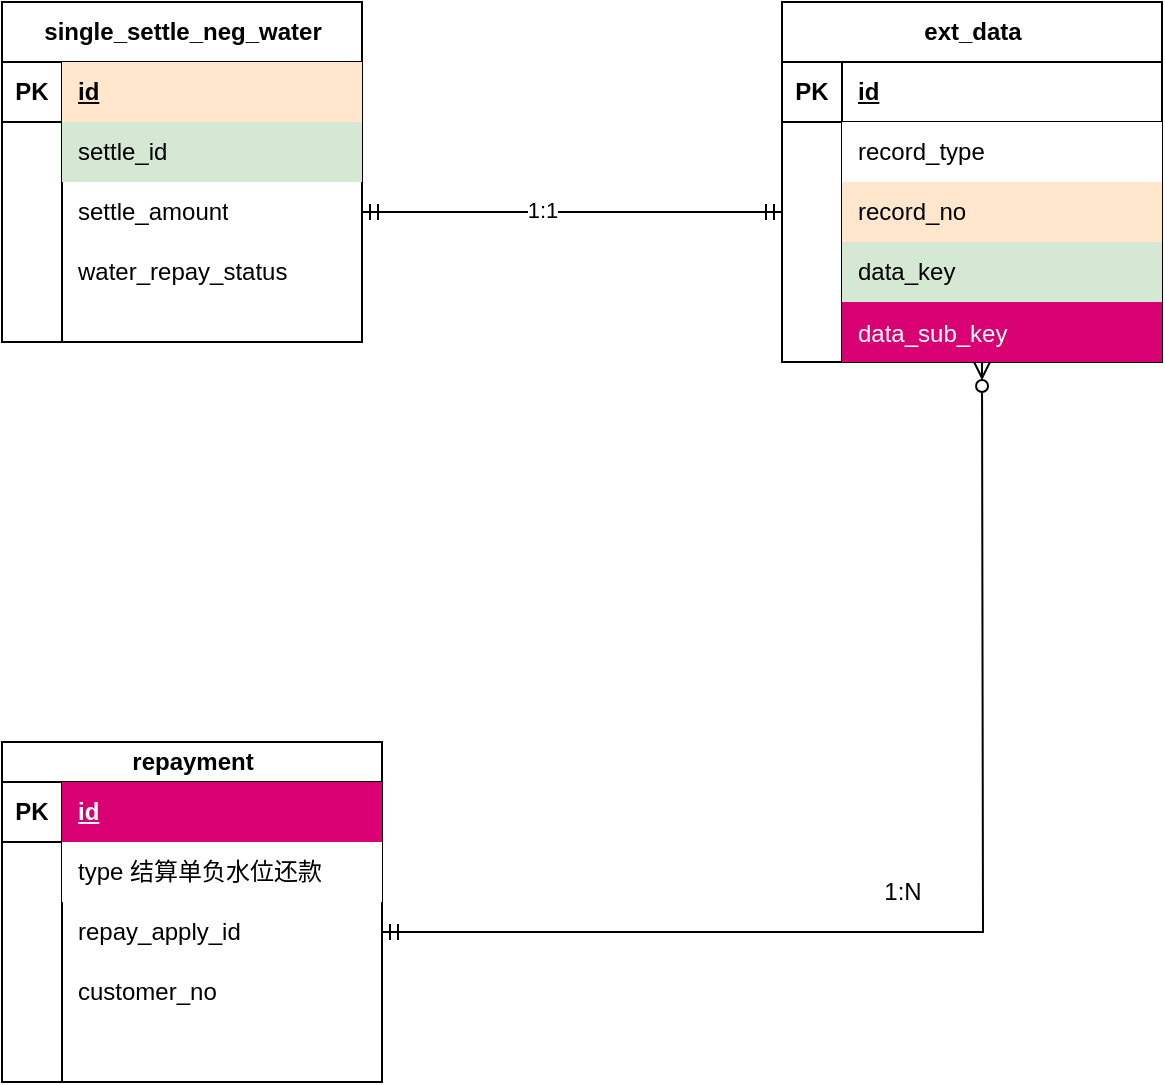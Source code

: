 <mxfile version="21.7.5" type="github">
  <diagram id="R2lEEEUBdFMjLlhIrx00" name="Page-1">
    <mxGraphModel dx="1434" dy="758" grid="1" gridSize="10" guides="1" tooltips="1" connect="1" arrows="1" fold="1" page="1" pageScale="1" pageWidth="850" pageHeight="1100" math="0" shadow="0" extFonts="Permanent Marker^https://fonts.googleapis.com/css?family=Permanent+Marker">
      <root>
        <mxCell id="0" />
        <mxCell id="1" parent="0" />
        <mxCell id="ngNt90XjEuuMCMkPSNne-1" value="single_settle_neg_water" style="shape=table;startSize=30;container=1;collapsible=1;childLayout=tableLayout;fixedRows=1;rowLines=0;fontStyle=1;align=center;resizeLast=1;html=1;swimlaneFillColor=none;" vertex="1" parent="1">
          <mxGeometry x="120" y="160" width="180" height="170" as="geometry" />
        </mxCell>
        <mxCell id="ngNt90XjEuuMCMkPSNne-2" value="" style="shape=tableRow;horizontal=0;startSize=0;swimlaneHead=0;swimlaneBody=0;fillColor=none;collapsible=0;dropTarget=0;points=[[0,0.5],[1,0.5]];portConstraint=eastwest;top=0;left=0;right=0;bottom=1;" vertex="1" parent="ngNt90XjEuuMCMkPSNne-1">
          <mxGeometry y="30" width="180" height="30" as="geometry" />
        </mxCell>
        <mxCell id="ngNt90XjEuuMCMkPSNne-3" value="PK" style="shape=partialRectangle;connectable=0;fillColor=none;top=0;left=0;bottom=0;right=0;fontStyle=1;overflow=hidden;whiteSpace=wrap;html=1;" vertex="1" parent="ngNt90XjEuuMCMkPSNne-2">
          <mxGeometry width="30" height="30" as="geometry">
            <mxRectangle width="30" height="30" as="alternateBounds" />
          </mxGeometry>
        </mxCell>
        <mxCell id="ngNt90XjEuuMCMkPSNne-4" value="id" style="shape=partialRectangle;connectable=0;fillColor=#ffe6cc;top=0;left=0;bottom=0;right=0;align=left;spacingLeft=6;fontStyle=5;overflow=hidden;whiteSpace=wrap;html=1;strokeColor=#d79b00;" vertex="1" parent="ngNt90XjEuuMCMkPSNne-2">
          <mxGeometry x="30" width="150" height="30" as="geometry">
            <mxRectangle width="150" height="30" as="alternateBounds" />
          </mxGeometry>
        </mxCell>
        <mxCell id="ngNt90XjEuuMCMkPSNne-5" value="" style="shape=tableRow;horizontal=0;startSize=0;swimlaneHead=0;swimlaneBody=0;fillColor=none;collapsible=0;dropTarget=0;points=[[0,0.5],[1,0.5]];portConstraint=eastwest;top=0;left=0;right=0;bottom=0;" vertex="1" parent="ngNt90XjEuuMCMkPSNne-1">
          <mxGeometry y="60" width="180" height="30" as="geometry" />
        </mxCell>
        <mxCell id="ngNt90XjEuuMCMkPSNne-6" value="" style="shape=partialRectangle;connectable=0;fillColor=none;top=0;left=0;bottom=0;right=0;editable=1;overflow=hidden;whiteSpace=wrap;html=1;" vertex="1" parent="ngNt90XjEuuMCMkPSNne-5">
          <mxGeometry width="30" height="30" as="geometry">
            <mxRectangle width="30" height="30" as="alternateBounds" />
          </mxGeometry>
        </mxCell>
        <mxCell id="ngNt90XjEuuMCMkPSNne-7" value="settle_id" style="shape=partialRectangle;connectable=0;top=0;left=0;bottom=0;right=0;align=left;spacingLeft=6;overflow=hidden;whiteSpace=wrap;html=1;fillColor=#d5e8d4;strokeColor=#82b366;" vertex="1" parent="ngNt90XjEuuMCMkPSNne-5">
          <mxGeometry x="30" width="150" height="30" as="geometry">
            <mxRectangle width="150" height="30" as="alternateBounds" />
          </mxGeometry>
        </mxCell>
        <mxCell id="ngNt90XjEuuMCMkPSNne-8" value="" style="shape=tableRow;horizontal=0;startSize=0;swimlaneHead=0;swimlaneBody=0;fillColor=none;collapsible=0;dropTarget=0;points=[[0,0.5],[1,0.5]];portConstraint=eastwest;top=0;left=0;right=0;bottom=0;" vertex="1" parent="ngNt90XjEuuMCMkPSNne-1">
          <mxGeometry y="90" width="180" height="30" as="geometry" />
        </mxCell>
        <mxCell id="ngNt90XjEuuMCMkPSNne-9" value="" style="shape=partialRectangle;connectable=0;fillColor=none;top=0;left=0;bottom=0;right=0;editable=1;overflow=hidden;whiteSpace=wrap;html=1;" vertex="1" parent="ngNt90XjEuuMCMkPSNne-8">
          <mxGeometry width="30" height="30" as="geometry">
            <mxRectangle width="30" height="30" as="alternateBounds" />
          </mxGeometry>
        </mxCell>
        <mxCell id="ngNt90XjEuuMCMkPSNne-10" value="settle_amount" style="shape=partialRectangle;connectable=0;fillColor=none;top=0;left=0;bottom=0;right=0;align=left;spacingLeft=6;overflow=hidden;whiteSpace=wrap;html=1;strokeWidth=1;strokeColor=#653939;" vertex="1" parent="ngNt90XjEuuMCMkPSNne-8">
          <mxGeometry x="30" width="150" height="30" as="geometry">
            <mxRectangle width="150" height="30" as="alternateBounds" />
          </mxGeometry>
        </mxCell>
        <mxCell id="ngNt90XjEuuMCMkPSNne-11" value="" style="shape=tableRow;horizontal=0;startSize=0;swimlaneHead=0;swimlaneBody=0;fillColor=none;collapsible=0;dropTarget=0;points=[[0,0.5],[1,0.5]];portConstraint=eastwest;top=0;left=0;right=0;bottom=0;" vertex="1" parent="ngNt90XjEuuMCMkPSNne-1">
          <mxGeometry y="120" width="180" height="30" as="geometry" />
        </mxCell>
        <mxCell id="ngNt90XjEuuMCMkPSNne-12" value="" style="shape=partialRectangle;connectable=0;fillColor=none;top=0;left=0;bottom=0;right=0;editable=1;overflow=hidden;whiteSpace=wrap;html=1;" vertex="1" parent="ngNt90XjEuuMCMkPSNne-11">
          <mxGeometry width="30" height="30" as="geometry">
            <mxRectangle width="30" height="30" as="alternateBounds" />
          </mxGeometry>
        </mxCell>
        <mxCell id="ngNt90XjEuuMCMkPSNne-13" value="water_repay_status" style="shape=partialRectangle;connectable=0;fillColor=none;top=0;left=0;bottom=0;right=0;align=left;spacingLeft=6;overflow=hidden;whiteSpace=wrap;html=1;" vertex="1" parent="ngNt90XjEuuMCMkPSNne-11">
          <mxGeometry x="30" width="150" height="30" as="geometry">
            <mxRectangle width="150" height="30" as="alternateBounds" />
          </mxGeometry>
        </mxCell>
        <mxCell id="ngNt90XjEuuMCMkPSNne-14" value="" style="shape=tableRow;horizontal=0;startSize=0;swimlaneHead=0;swimlaneBody=0;fillColor=none;collapsible=0;dropTarget=0;points=[[0,0.5],[1,0.5]];portConstraint=eastwest;top=0;left=0;right=0;bottom=0;" vertex="1" parent="ngNt90XjEuuMCMkPSNne-1">
          <mxGeometry y="150" width="180" height="20" as="geometry" />
        </mxCell>
        <mxCell id="ngNt90XjEuuMCMkPSNne-15" value="" style="shape=partialRectangle;connectable=0;fillColor=none;top=0;left=0;bottom=0;right=0;editable=1;overflow=hidden;" vertex="1" parent="ngNt90XjEuuMCMkPSNne-14">
          <mxGeometry width="30" height="20" as="geometry">
            <mxRectangle width="30" height="20" as="alternateBounds" />
          </mxGeometry>
        </mxCell>
        <mxCell id="ngNt90XjEuuMCMkPSNne-16" value="" style="shape=partialRectangle;connectable=0;fillColor=none;top=0;left=0;bottom=0;right=0;align=left;spacingLeft=6;overflow=hidden;" vertex="1" parent="ngNt90XjEuuMCMkPSNne-14">
          <mxGeometry x="30" width="150" height="20" as="geometry">
            <mxRectangle width="150" height="20" as="alternateBounds" />
          </mxGeometry>
        </mxCell>
        <mxCell id="ngNt90XjEuuMCMkPSNne-17" value="ext_data" style="shape=table;startSize=30;container=1;collapsible=1;childLayout=tableLayout;fixedRows=1;rowLines=0;fontStyle=1;align=center;resizeLast=1;html=1;swimlaneFillColor=none;" vertex="1" parent="1">
          <mxGeometry x="510" y="160" width="190" height="180" as="geometry" />
        </mxCell>
        <mxCell id="ngNt90XjEuuMCMkPSNne-18" value="" style="shape=tableRow;horizontal=0;startSize=0;swimlaneHead=0;swimlaneBody=0;fillColor=none;collapsible=0;dropTarget=0;points=[[0,0.5],[1,0.5]];portConstraint=eastwest;top=0;left=0;right=0;bottom=1;" vertex="1" parent="ngNt90XjEuuMCMkPSNne-17">
          <mxGeometry y="30" width="190" height="30" as="geometry" />
        </mxCell>
        <mxCell id="ngNt90XjEuuMCMkPSNne-19" value="PK" style="shape=partialRectangle;connectable=0;fillColor=none;top=0;left=0;bottom=0;right=0;fontStyle=1;overflow=hidden;whiteSpace=wrap;html=1;" vertex="1" parent="ngNt90XjEuuMCMkPSNne-18">
          <mxGeometry width="30" height="30" as="geometry">
            <mxRectangle width="30" height="30" as="alternateBounds" />
          </mxGeometry>
        </mxCell>
        <mxCell id="ngNt90XjEuuMCMkPSNne-20" value="id" style="shape=partialRectangle;connectable=0;fillColor=none;top=0;left=0;bottom=0;right=0;align=left;spacingLeft=6;fontStyle=5;overflow=hidden;whiteSpace=wrap;html=1;" vertex="1" parent="ngNt90XjEuuMCMkPSNne-18">
          <mxGeometry x="30" width="160" height="30" as="geometry">
            <mxRectangle width="160" height="30" as="alternateBounds" />
          </mxGeometry>
        </mxCell>
        <mxCell id="ngNt90XjEuuMCMkPSNne-21" value="" style="shape=tableRow;horizontal=0;startSize=0;swimlaneHead=0;swimlaneBody=0;fillColor=none;collapsible=0;dropTarget=0;points=[[0,0.5],[1,0.5]];portConstraint=eastwest;top=0;left=0;right=0;bottom=0;" vertex="1" parent="ngNt90XjEuuMCMkPSNne-17">
          <mxGeometry y="60" width="190" height="30" as="geometry" />
        </mxCell>
        <mxCell id="ngNt90XjEuuMCMkPSNne-22" value="" style="shape=partialRectangle;connectable=0;fillColor=none;top=0;left=0;bottom=0;right=0;editable=1;overflow=hidden;whiteSpace=wrap;html=1;" vertex="1" parent="ngNt90XjEuuMCMkPSNne-21">
          <mxGeometry width="30" height="30" as="geometry">
            <mxRectangle width="30" height="30" as="alternateBounds" />
          </mxGeometry>
        </mxCell>
        <mxCell id="ngNt90XjEuuMCMkPSNne-23" value="record_type" style="shape=partialRectangle;connectable=0;top=0;left=0;bottom=0;right=0;align=left;spacingLeft=6;overflow=hidden;whiteSpace=wrap;html=1;" vertex="1" parent="ngNt90XjEuuMCMkPSNne-21">
          <mxGeometry x="30" width="160" height="30" as="geometry">
            <mxRectangle width="160" height="30" as="alternateBounds" />
          </mxGeometry>
        </mxCell>
        <mxCell id="ngNt90XjEuuMCMkPSNne-24" value="" style="shape=tableRow;horizontal=0;startSize=0;swimlaneHead=0;swimlaneBody=0;fillColor=none;collapsible=0;dropTarget=0;points=[[0,0.5],[1,0.5]];portConstraint=eastwest;top=0;left=0;right=0;bottom=0;" vertex="1" parent="ngNt90XjEuuMCMkPSNne-17">
          <mxGeometry y="90" width="190" height="30" as="geometry" />
        </mxCell>
        <mxCell id="ngNt90XjEuuMCMkPSNne-25" value="" style="shape=partialRectangle;connectable=0;fillColor=none;top=0;left=0;bottom=0;right=0;editable=1;overflow=hidden;whiteSpace=wrap;html=1;" vertex="1" parent="ngNt90XjEuuMCMkPSNne-24">
          <mxGeometry width="30" height="30" as="geometry">
            <mxRectangle width="30" height="30" as="alternateBounds" />
          </mxGeometry>
        </mxCell>
        <mxCell id="ngNt90XjEuuMCMkPSNne-26" value="record_no" style="shape=partialRectangle;connectable=0;fillColor=#ffe6cc;top=0;left=0;bottom=0;right=0;align=left;spacingLeft=6;overflow=hidden;whiteSpace=wrap;html=1;strokeWidth=1;strokeColor=#d79b00;" vertex="1" parent="ngNt90XjEuuMCMkPSNne-24">
          <mxGeometry x="30" width="160" height="30" as="geometry">
            <mxRectangle width="160" height="30" as="alternateBounds" />
          </mxGeometry>
        </mxCell>
        <mxCell id="ngNt90XjEuuMCMkPSNne-27" value="" style="shape=tableRow;horizontal=0;startSize=0;swimlaneHead=0;swimlaneBody=0;fillColor=none;collapsible=0;dropTarget=0;points=[[0,0.5],[1,0.5]];portConstraint=eastwest;top=0;left=0;right=0;bottom=0;" vertex="1" parent="ngNt90XjEuuMCMkPSNne-17">
          <mxGeometry y="120" width="190" height="30" as="geometry" />
        </mxCell>
        <mxCell id="ngNt90XjEuuMCMkPSNne-28" value="" style="shape=partialRectangle;connectable=0;fillColor=none;top=0;left=0;bottom=0;right=0;editable=1;overflow=hidden;whiteSpace=wrap;html=1;" vertex="1" parent="ngNt90XjEuuMCMkPSNne-27">
          <mxGeometry width="30" height="30" as="geometry">
            <mxRectangle width="30" height="30" as="alternateBounds" />
          </mxGeometry>
        </mxCell>
        <mxCell id="ngNt90XjEuuMCMkPSNne-29" value="data_key" style="shape=partialRectangle;connectable=0;fillColor=#d5e8d4;top=0;left=0;bottom=0;right=0;align=left;spacingLeft=6;overflow=hidden;whiteSpace=wrap;html=1;strokeColor=#82b366;" vertex="1" parent="ngNt90XjEuuMCMkPSNne-27">
          <mxGeometry x="30" width="160" height="30" as="geometry">
            <mxRectangle width="160" height="30" as="alternateBounds" />
          </mxGeometry>
        </mxCell>
        <mxCell id="ngNt90XjEuuMCMkPSNne-30" value="" style="shape=tableRow;horizontal=0;startSize=0;swimlaneHead=0;swimlaneBody=0;fillColor=none;collapsible=0;dropTarget=0;points=[[0,0.5],[1,0.5]];portConstraint=eastwest;top=0;left=0;right=0;bottom=0;" vertex="1" parent="ngNt90XjEuuMCMkPSNne-17">
          <mxGeometry y="150" width="190" height="30" as="geometry" />
        </mxCell>
        <mxCell id="ngNt90XjEuuMCMkPSNne-31" value="" style="shape=partialRectangle;connectable=0;fillColor=none;top=0;left=0;bottom=0;right=0;editable=1;overflow=hidden;" vertex="1" parent="ngNt90XjEuuMCMkPSNne-30">
          <mxGeometry width="30" height="30" as="geometry">
            <mxRectangle width="30" height="30" as="alternateBounds" />
          </mxGeometry>
        </mxCell>
        <mxCell id="ngNt90XjEuuMCMkPSNne-32" value="data_sub_key" style="shape=partialRectangle;connectable=0;fillColor=#d80073;top=0;left=0;bottom=0;right=0;align=left;spacingLeft=6;overflow=hidden;fontColor=#ffffff;strokeColor=#A50040;" vertex="1" parent="ngNt90XjEuuMCMkPSNne-30">
          <mxGeometry x="30" width="160" height="30" as="geometry">
            <mxRectangle width="160" height="30" as="alternateBounds" />
          </mxGeometry>
        </mxCell>
        <mxCell id="ngNt90XjEuuMCMkPSNne-33" value="repayment" style="shape=table;startSize=20;container=1;collapsible=1;childLayout=tableLayout;fixedRows=1;rowLines=0;fontStyle=1;align=center;resizeLast=1;html=1;swimlaneFillColor=none;" vertex="1" parent="1">
          <mxGeometry x="120" y="530" width="190" height="170" as="geometry" />
        </mxCell>
        <mxCell id="ngNt90XjEuuMCMkPSNne-34" value="" style="shape=tableRow;horizontal=0;startSize=0;swimlaneHead=0;swimlaneBody=0;fillColor=none;collapsible=0;dropTarget=0;points=[[0,0.5],[1,0.5]];portConstraint=eastwest;top=0;left=0;right=0;bottom=1;" vertex="1" parent="ngNt90XjEuuMCMkPSNne-33">
          <mxGeometry y="20" width="190" height="30" as="geometry" />
        </mxCell>
        <mxCell id="ngNt90XjEuuMCMkPSNne-35" value="PK" style="shape=partialRectangle;connectable=0;fillColor=none;top=0;left=0;bottom=0;right=0;fontStyle=1;overflow=hidden;whiteSpace=wrap;html=1;" vertex="1" parent="ngNt90XjEuuMCMkPSNne-34">
          <mxGeometry width="30" height="30" as="geometry">
            <mxRectangle width="30" height="30" as="alternateBounds" />
          </mxGeometry>
        </mxCell>
        <mxCell id="ngNt90XjEuuMCMkPSNne-36" value="id" style="shape=partialRectangle;connectable=0;fillColor=#d80073;top=0;left=0;bottom=0;right=0;align=left;spacingLeft=6;fontStyle=5;overflow=hidden;whiteSpace=wrap;html=1;fontColor=#ffffff;strokeColor=#A50040;" vertex="1" parent="ngNt90XjEuuMCMkPSNne-34">
          <mxGeometry x="30" width="160" height="30" as="geometry">
            <mxRectangle width="160" height="30" as="alternateBounds" />
          </mxGeometry>
        </mxCell>
        <mxCell id="ngNt90XjEuuMCMkPSNne-37" value="" style="shape=tableRow;horizontal=0;startSize=0;swimlaneHead=0;swimlaneBody=0;fillColor=none;collapsible=0;dropTarget=0;points=[[0,0.5],[1,0.5]];portConstraint=eastwest;top=0;left=0;right=0;bottom=0;" vertex="1" parent="ngNt90XjEuuMCMkPSNne-33">
          <mxGeometry y="50" width="190" height="30" as="geometry" />
        </mxCell>
        <mxCell id="ngNt90XjEuuMCMkPSNne-38" value="" style="shape=partialRectangle;connectable=0;fillColor=none;top=0;left=0;bottom=0;right=0;editable=1;overflow=hidden;whiteSpace=wrap;html=1;" vertex="1" parent="ngNt90XjEuuMCMkPSNne-37">
          <mxGeometry width="30" height="30" as="geometry">
            <mxRectangle width="30" height="30" as="alternateBounds" />
          </mxGeometry>
        </mxCell>
        <mxCell id="ngNt90XjEuuMCMkPSNne-39" value="type 结算单负水位还款" style="shape=partialRectangle;connectable=0;top=0;left=0;bottom=0;right=0;align=left;spacingLeft=6;overflow=hidden;whiteSpace=wrap;html=1;" vertex="1" parent="ngNt90XjEuuMCMkPSNne-37">
          <mxGeometry x="30" width="160" height="30" as="geometry">
            <mxRectangle width="160" height="30" as="alternateBounds" />
          </mxGeometry>
        </mxCell>
        <mxCell id="ngNt90XjEuuMCMkPSNne-40" value="" style="shape=tableRow;horizontal=0;startSize=0;swimlaneHead=0;swimlaneBody=0;fillColor=none;collapsible=0;dropTarget=0;points=[[0,0.5],[1,0.5]];portConstraint=eastwest;top=0;left=0;right=0;bottom=0;" vertex="1" parent="ngNt90XjEuuMCMkPSNne-33">
          <mxGeometry y="80" width="190" height="30" as="geometry" />
        </mxCell>
        <mxCell id="ngNt90XjEuuMCMkPSNne-41" value="" style="shape=partialRectangle;connectable=0;fillColor=none;top=0;left=0;bottom=0;right=0;editable=1;overflow=hidden;whiteSpace=wrap;html=1;" vertex="1" parent="ngNt90XjEuuMCMkPSNne-40">
          <mxGeometry width="30" height="30" as="geometry">
            <mxRectangle width="30" height="30" as="alternateBounds" />
          </mxGeometry>
        </mxCell>
        <mxCell id="ngNt90XjEuuMCMkPSNne-42" value="repay_apply_id" style="shape=partialRectangle;connectable=0;fillColor=none;top=0;left=0;bottom=0;right=0;align=left;spacingLeft=6;overflow=hidden;whiteSpace=wrap;html=1;strokeWidth=1;strokeColor=#653939;" vertex="1" parent="ngNt90XjEuuMCMkPSNne-40">
          <mxGeometry x="30" width="160" height="30" as="geometry">
            <mxRectangle width="160" height="30" as="alternateBounds" />
          </mxGeometry>
        </mxCell>
        <mxCell id="ngNt90XjEuuMCMkPSNne-43" value="" style="shape=tableRow;horizontal=0;startSize=0;swimlaneHead=0;swimlaneBody=0;fillColor=none;collapsible=0;dropTarget=0;points=[[0,0.5],[1,0.5]];portConstraint=eastwest;top=0;left=0;right=0;bottom=0;" vertex="1" parent="ngNt90XjEuuMCMkPSNne-33">
          <mxGeometry y="110" width="190" height="30" as="geometry" />
        </mxCell>
        <mxCell id="ngNt90XjEuuMCMkPSNne-44" value="" style="shape=partialRectangle;connectable=0;fillColor=none;top=0;left=0;bottom=0;right=0;editable=1;overflow=hidden;whiteSpace=wrap;html=1;" vertex="1" parent="ngNt90XjEuuMCMkPSNne-43">
          <mxGeometry width="30" height="30" as="geometry">
            <mxRectangle width="30" height="30" as="alternateBounds" />
          </mxGeometry>
        </mxCell>
        <mxCell id="ngNt90XjEuuMCMkPSNne-45" value="customer_no" style="shape=partialRectangle;connectable=0;fillColor=none;top=0;left=0;bottom=0;right=0;align=left;spacingLeft=6;overflow=hidden;whiteSpace=wrap;html=1;" vertex="1" parent="ngNt90XjEuuMCMkPSNne-43">
          <mxGeometry x="30" width="160" height="30" as="geometry">
            <mxRectangle width="160" height="30" as="alternateBounds" />
          </mxGeometry>
        </mxCell>
        <mxCell id="ngNt90XjEuuMCMkPSNne-46" value="" style="shape=tableRow;horizontal=0;startSize=0;swimlaneHead=0;swimlaneBody=0;fillColor=none;collapsible=0;dropTarget=0;points=[[0,0.5],[1,0.5]];portConstraint=eastwest;top=0;left=0;right=0;bottom=0;" vertex="1" parent="ngNt90XjEuuMCMkPSNne-33">
          <mxGeometry y="140" width="190" height="30" as="geometry" />
        </mxCell>
        <mxCell id="ngNt90XjEuuMCMkPSNne-47" value="" style="shape=partialRectangle;connectable=0;fillColor=none;top=0;left=0;bottom=0;right=0;editable=1;overflow=hidden;" vertex="1" parent="ngNt90XjEuuMCMkPSNne-46">
          <mxGeometry width="30" height="30" as="geometry">
            <mxRectangle width="30" height="30" as="alternateBounds" />
          </mxGeometry>
        </mxCell>
        <mxCell id="ngNt90XjEuuMCMkPSNne-48" value="" style="shape=partialRectangle;connectable=0;fillColor=none;top=0;left=0;bottom=0;right=0;align=left;spacingLeft=6;overflow=hidden;" vertex="1" parent="ngNt90XjEuuMCMkPSNne-46">
          <mxGeometry x="30" width="160" height="30" as="geometry">
            <mxRectangle width="160" height="30" as="alternateBounds" />
          </mxGeometry>
        </mxCell>
        <mxCell id="ngNt90XjEuuMCMkPSNne-49" style="edgeStyle=orthogonalEdgeStyle;rounded=0;orthogonalLoop=1;jettySize=auto;html=1;exitX=1;exitY=0.5;exitDx=0;exitDy=0;startArrow=ERmandOne;startFill=0;endArrow=ERzeroToMany;endFill=0;" edge="1" parent="1" source="ngNt90XjEuuMCMkPSNne-40">
          <mxGeometry relative="1" as="geometry">
            <mxPoint x="610" y="340" as="targetPoint" />
          </mxGeometry>
        </mxCell>
        <mxCell id="ngNt90XjEuuMCMkPSNne-50" value="1:N" style="text;html=1;align=center;verticalAlign=middle;resizable=0;points=[];autosize=1;strokeColor=none;fillColor=none;" vertex="1" parent="1">
          <mxGeometry x="550" y="590" width="40" height="30" as="geometry" />
        </mxCell>
        <mxCell id="ngNt90XjEuuMCMkPSNne-52" style="edgeStyle=orthogonalEdgeStyle;rounded=0;orthogonalLoop=1;jettySize=auto;html=1;entryX=0;entryY=0.5;entryDx=0;entryDy=0;startArrow=ERmandOne;startFill=0;endArrow=ERmandOne;endFill=0;" edge="1" parent="1" source="ngNt90XjEuuMCMkPSNne-8" target="ngNt90XjEuuMCMkPSNne-24">
          <mxGeometry relative="1" as="geometry" />
        </mxCell>
        <mxCell id="ngNt90XjEuuMCMkPSNne-54" value="1:1" style="edgeLabel;html=1;align=center;verticalAlign=middle;resizable=0;points=[];" vertex="1" connectable="0" parent="ngNt90XjEuuMCMkPSNne-52">
          <mxGeometry x="-0.143" y="1" relative="1" as="geometry">
            <mxPoint as="offset" />
          </mxGeometry>
        </mxCell>
      </root>
    </mxGraphModel>
  </diagram>
</mxfile>
